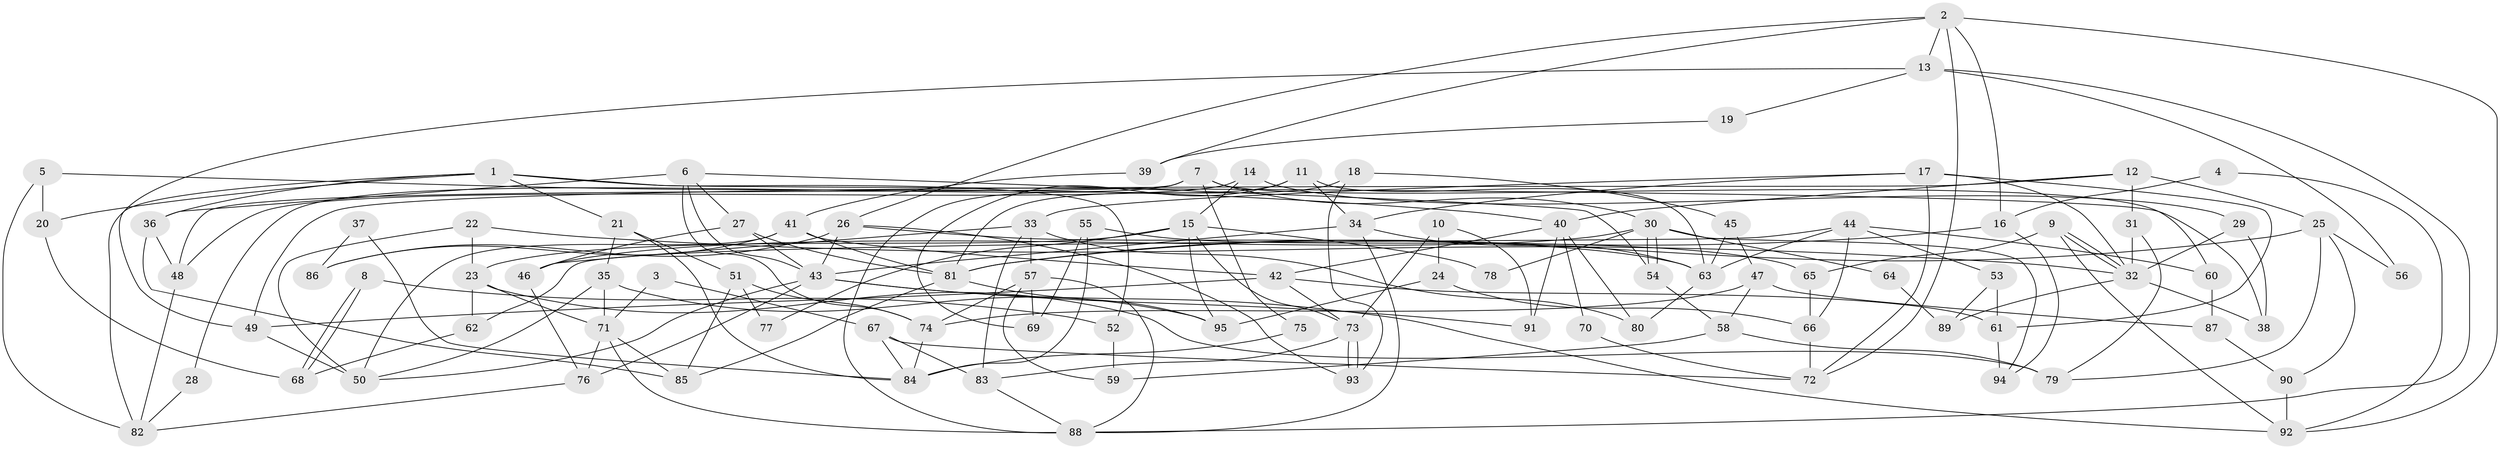 // coarse degree distribution, {5: 0.1896551724137931, 13: 0.017241379310344827, 6: 0.08620689655172414, 4: 0.13793103448275862, 3: 0.3103448275862069, 8: 0.05172413793103448, 11: 0.034482758620689655, 2: 0.1206896551724138, 7: 0.017241379310344827, 9: 0.017241379310344827, 10: 0.017241379310344827}
// Generated by graph-tools (version 1.1) at 2025/51/03/04/25 22:51:04]
// undirected, 95 vertices, 190 edges
graph export_dot {
  node [color=gray90,style=filled];
  1;
  2;
  3;
  4;
  5;
  6;
  7;
  8;
  9;
  10;
  11;
  12;
  13;
  14;
  15;
  16;
  17;
  18;
  19;
  20;
  21;
  22;
  23;
  24;
  25;
  26;
  27;
  28;
  29;
  30;
  31;
  32;
  33;
  34;
  35;
  36;
  37;
  38;
  39;
  40;
  41;
  42;
  43;
  44;
  45;
  46;
  47;
  48;
  49;
  50;
  51;
  52;
  53;
  54;
  55;
  56;
  57;
  58;
  59;
  60;
  61;
  62;
  63;
  64;
  65;
  66;
  67;
  68;
  69;
  70;
  71;
  72;
  73;
  74;
  75;
  76;
  77;
  78;
  79;
  80;
  81;
  82;
  83;
  84;
  85;
  86;
  87;
  88;
  89;
  90;
  91;
  92;
  93;
  94;
  95;
  1 -- 38;
  1 -- 36;
  1 -- 20;
  1 -- 21;
  1 -- 52;
  1 -- 82;
  2 -- 13;
  2 -- 26;
  2 -- 16;
  2 -- 39;
  2 -- 72;
  2 -- 92;
  3 -- 67;
  3 -- 71;
  4 -- 92;
  4 -- 16;
  5 -- 82;
  5 -- 20;
  5 -- 40;
  6 -- 43;
  6 -- 74;
  6 -- 27;
  6 -- 36;
  6 -- 54;
  7 -- 30;
  7 -- 48;
  7 -- 28;
  7 -- 60;
  7 -- 75;
  8 -- 68;
  8 -- 68;
  8 -- 52;
  9 -- 32;
  9 -- 32;
  9 -- 65;
  9 -- 92;
  10 -- 91;
  10 -- 73;
  10 -- 24;
  11 -- 34;
  11 -- 88;
  11 -- 63;
  11 -- 69;
  12 -- 25;
  12 -- 40;
  12 -- 31;
  12 -- 49;
  13 -- 88;
  13 -- 49;
  13 -- 19;
  13 -- 56;
  14 -- 48;
  14 -- 15;
  14 -- 29;
  15 -- 73;
  15 -- 95;
  15 -- 23;
  15 -- 77;
  15 -- 78;
  16 -- 81;
  16 -- 94;
  17 -- 61;
  17 -- 32;
  17 -- 33;
  17 -- 34;
  17 -- 72;
  18 -- 81;
  18 -- 93;
  18 -- 45;
  19 -- 39;
  20 -- 68;
  21 -- 35;
  21 -- 51;
  21 -- 84;
  22 -- 32;
  22 -- 23;
  22 -- 50;
  23 -- 71;
  23 -- 62;
  23 -- 79;
  24 -- 95;
  24 -- 66;
  25 -- 81;
  25 -- 90;
  25 -- 56;
  25 -- 79;
  26 -- 63;
  26 -- 43;
  26 -- 86;
  26 -- 93;
  27 -- 46;
  27 -- 43;
  27 -- 81;
  28 -- 82;
  29 -- 32;
  29 -- 38;
  30 -- 46;
  30 -- 54;
  30 -- 54;
  30 -- 64;
  30 -- 78;
  30 -- 94;
  31 -- 79;
  31 -- 32;
  32 -- 38;
  32 -- 89;
  33 -- 80;
  33 -- 46;
  33 -- 57;
  33 -- 83;
  34 -- 43;
  34 -- 63;
  34 -- 88;
  35 -- 71;
  35 -- 50;
  35 -- 95;
  36 -- 85;
  36 -- 48;
  37 -- 86;
  37 -- 84;
  39 -- 41;
  40 -- 42;
  40 -- 70;
  40 -- 80;
  40 -- 91;
  41 -- 42;
  41 -- 50;
  41 -- 81;
  41 -- 86;
  42 -- 49;
  42 -- 73;
  42 -- 61;
  43 -- 92;
  43 -- 50;
  43 -- 76;
  43 -- 91;
  44 -- 66;
  44 -- 63;
  44 -- 53;
  44 -- 60;
  44 -- 62;
  45 -- 63;
  45 -- 47;
  46 -- 76;
  47 -- 58;
  47 -- 74;
  47 -- 87;
  48 -- 82;
  49 -- 50;
  51 -- 74;
  51 -- 77;
  51 -- 85;
  52 -- 59;
  53 -- 61;
  53 -- 89;
  54 -- 58;
  55 -- 69;
  55 -- 84;
  55 -- 65;
  57 -- 74;
  57 -- 59;
  57 -- 69;
  57 -- 88;
  58 -- 79;
  58 -- 59;
  60 -- 87;
  61 -- 94;
  62 -- 68;
  63 -- 80;
  64 -- 89;
  65 -- 66;
  66 -- 72;
  67 -- 83;
  67 -- 72;
  67 -- 84;
  70 -- 72;
  71 -- 85;
  71 -- 88;
  71 -- 76;
  73 -- 83;
  73 -- 93;
  73 -- 93;
  74 -- 84;
  75 -- 84;
  76 -- 82;
  81 -- 85;
  81 -- 95;
  83 -- 88;
  87 -- 90;
  90 -- 92;
}
